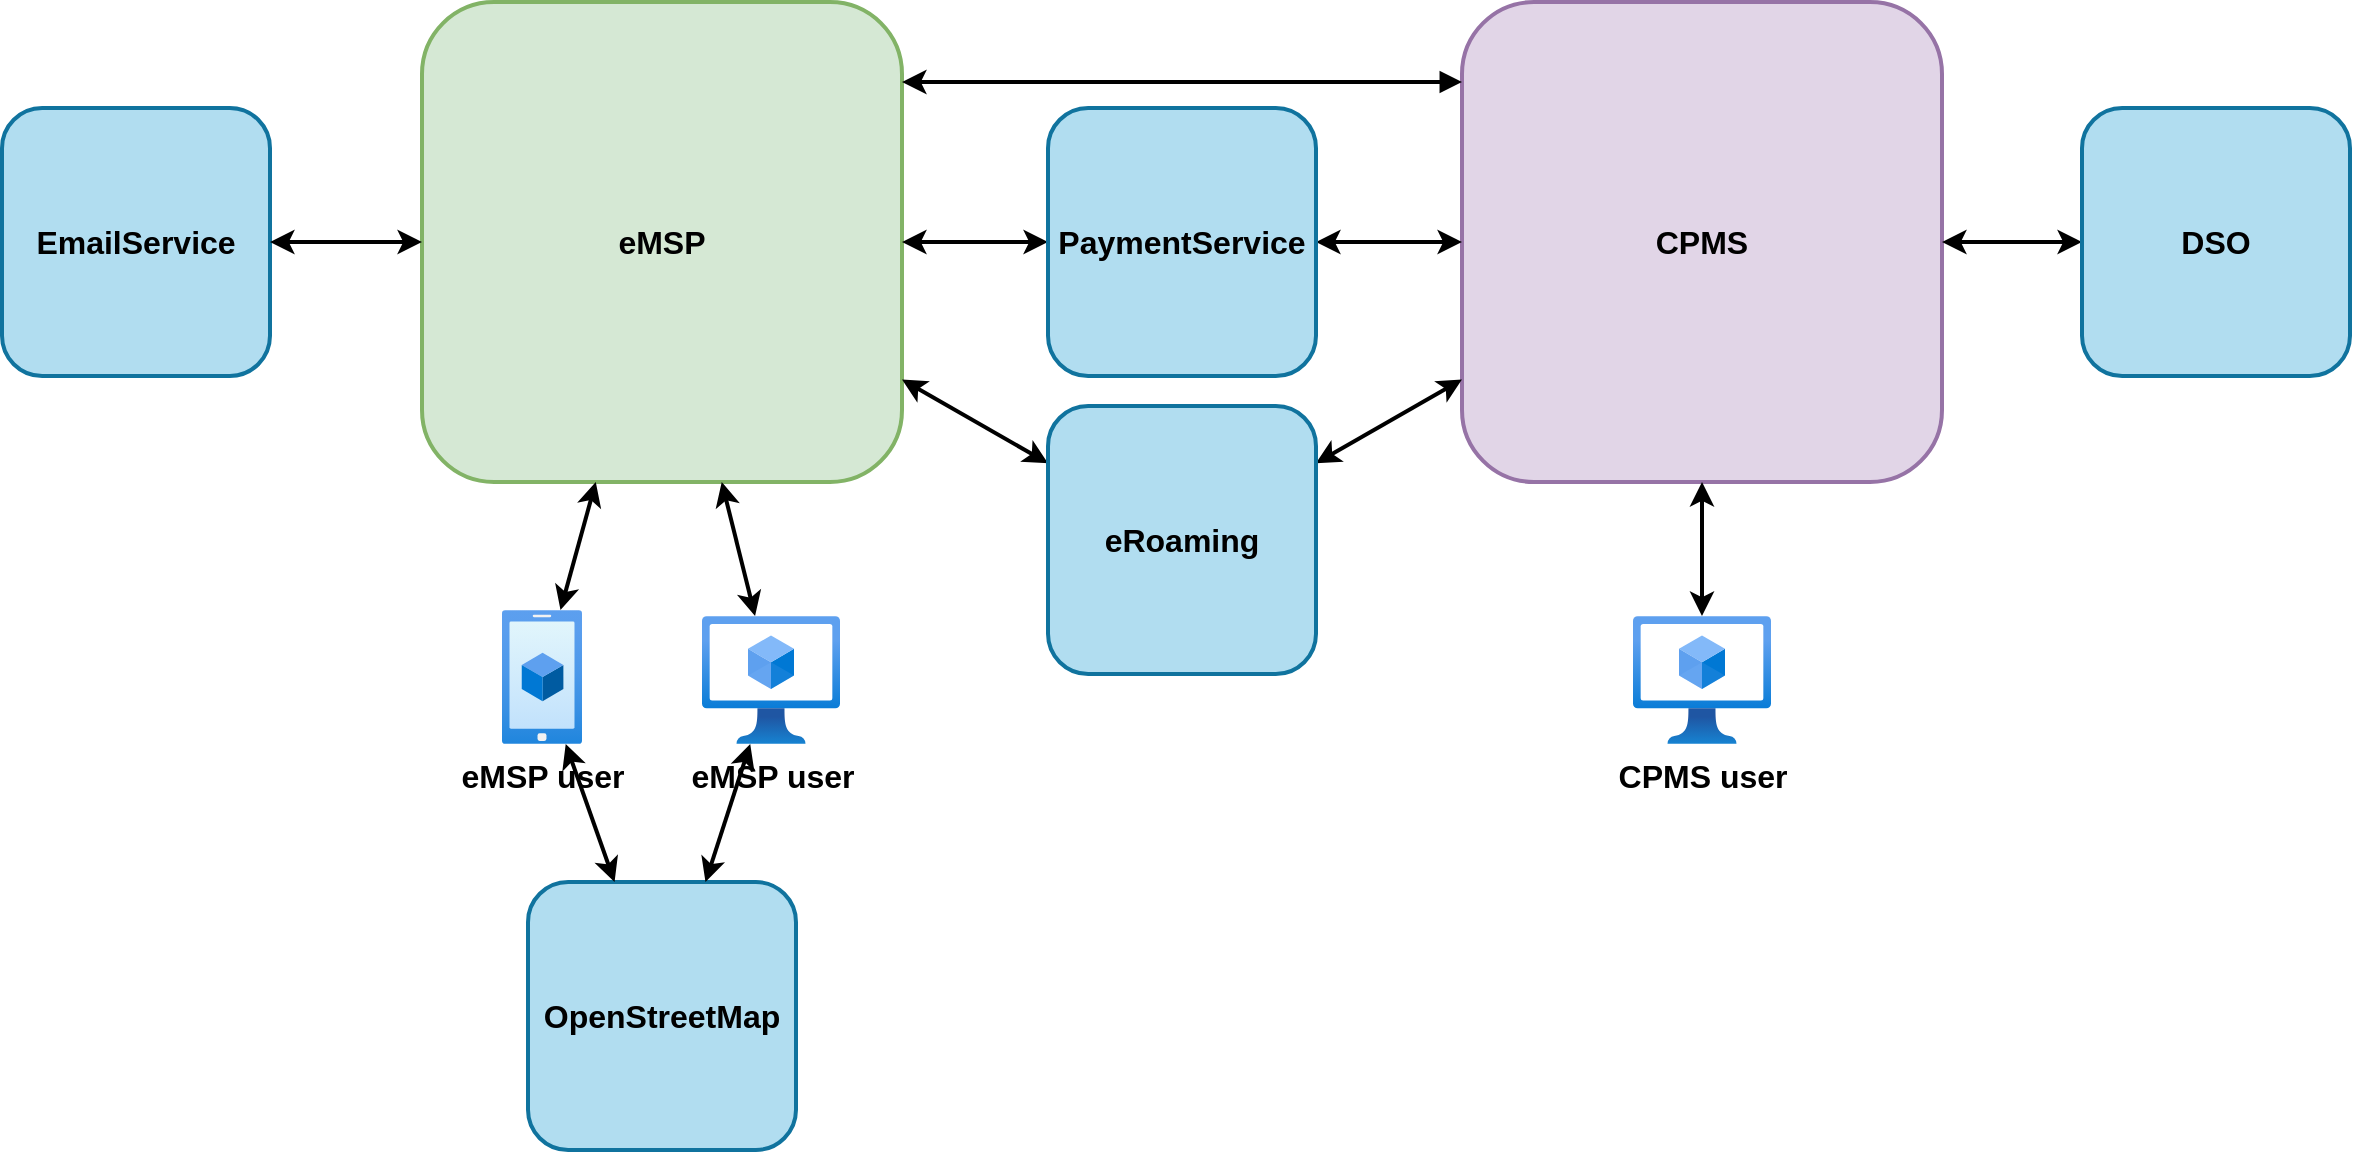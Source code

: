 <mxfile>
    <diagram id="oFjYvXskXgDxJqcBv6sa" name="General">
        <mxGraphModel dx="319" dy="767" grid="1" gridSize="10" guides="1" tooltips="1" connect="1" arrows="1" fold="1" page="1" pageScale="1" pageWidth="1169" pageHeight="827" math="0" shadow="0">
            <root>
                <mxCell id="0"/>
                <mxCell id="1" parent="0"/>
                <mxCell id="2" value="eMSP" style="whiteSpace=wrap;html=1;aspect=fixed;strokeColor=#82b366;fillColor=#d5e8d4;strokeWidth=2;rounded=1;fontSize=16;fontStyle=1" parent="1" vertex="1">
                    <mxGeometry x="240" y="40" width="240" height="240" as="geometry"/>
                </mxCell>
                <mxCell id="3" value="CPMS" style="whiteSpace=wrap;html=1;aspect=fixed;strokeColor=#9673a6;fillColor=#e1d5e7;strokeWidth=2;rounded=1;fontSize=16;fontStyle=1;" parent="1" vertex="1">
                    <mxGeometry x="760" y="40" width="240" height="240" as="geometry"/>
                </mxCell>
                <mxCell id="9" style="edgeStyle=none;html=1;startArrow=classic;startFill=1;strokeWidth=2;" parent="1" source="4" target="2" edge="1">
                    <mxGeometry relative="1" as="geometry"/>
                </mxCell>
                <mxCell id="10" style="edgeStyle=none;html=1;startArrow=classic;startFill=1;strokeWidth=2;" parent="1" source="4" target="3" edge="1">
                    <mxGeometry relative="1" as="geometry"/>
                </mxCell>
                <mxCell id="4" value="PaymentService" style="whiteSpace=wrap;html=1;aspect=fixed;rounded=1;fontSize=16;fontStyle=1;fillColor=#b1ddf0;strokeColor=#10739e;strokeWidth=2;" parent="1" vertex="1">
                    <mxGeometry x="553" y="93" width="134" height="134" as="geometry"/>
                </mxCell>
                <mxCell id="11" style="edgeStyle=none;html=1;startArrow=classic;startFill=1;strokeWidth=2;" parent="1" source="30" target="2" edge="1">
                    <mxGeometry relative="1" as="geometry">
                        <mxPoint x="570" y="279.143" as="sourcePoint"/>
                    </mxGeometry>
                </mxCell>
                <mxCell id="13" style="edgeStyle=none;html=1;startArrow=classic;startFill=1;strokeWidth=2;" parent="1" source="30" target="3" edge="1">
                    <mxGeometry relative="1" as="geometry">
                        <mxPoint x="670" y="279.143" as="sourcePoint"/>
                    </mxGeometry>
                </mxCell>
                <mxCell id="6" value="" style="edgeStyle=elbowEdgeStyle;html=1;endArrow=block;dashed=0;elbow=vertical;endFill=1;startArrow=classic;startFill=1;strokeWidth=2;" parent="1" source="2" target="3" edge="1">
                    <mxGeometry width="160" relative="1" as="geometry">
                        <mxPoint x="540" y="100" as="sourcePoint"/>
                        <mxPoint x="700" y="100" as="targetPoint"/>
                        <Array as="points">
                            <mxPoint x="620" y="80"/>
                        </Array>
                    </mxGeometry>
                </mxCell>
                <mxCell id="18" style="edgeStyle=none;html=1;fontSize=16;startArrow=classic;startFill=1;strokeWidth=2;" parent="1" source="OwTI__vEx2ZTffV0EXls-32" target="3" edge="1">
                    <mxGeometry relative="1" as="geometry">
                        <mxPoint x="880" y="343.5" as="sourcePoint"/>
                    </mxGeometry>
                </mxCell>
                <mxCell id="20" style="edgeStyle=none;html=1;fontSize=16;startArrow=classic;startFill=1;strokeWidth=2;" parent="1" source="OwTI__vEx2ZTffV0EXls-31" target="2" edge="1">
                    <mxGeometry relative="1" as="geometry">
                        <mxPoint x="411.605" y="344" as="sourcePoint"/>
                    </mxGeometry>
                </mxCell>
                <mxCell id="26" style="edgeStyle=none;html=1;fontSize=16;startArrow=classic;startFill=1;strokeWidth=2;" parent="1" source="OwTI__vEx2ZTffV0EXls-30" target="2" edge="1">
                    <mxGeometry relative="1" as="geometry">
                        <mxPoint x="304.436" y="344" as="sourcePoint"/>
                        <mxPoint x="409.263" y="290" as="targetPoint"/>
                    </mxGeometry>
                </mxCell>
                <mxCell id="29" style="edgeStyle=none;html=1;fontSize=16;startArrow=classic;startFill=1;strokeWidth=2;" parent="1" source="27" target="3" edge="1">
                    <mxGeometry relative="1" as="geometry"/>
                </mxCell>
                <mxCell id="27" value="DSO" style="whiteSpace=wrap;html=1;aspect=fixed;rounded=1;fontSize=16;fontStyle=1;fillColor=#b1ddf0;strokeColor=#10739e;strokeWidth=2;" parent="1" vertex="1">
                    <mxGeometry x="1070" y="93" width="134" height="134" as="geometry"/>
                </mxCell>
                <mxCell id="30" value="eRoaming" style="whiteSpace=wrap;html=1;aspect=fixed;rounded=1;fontSize=16;fontStyle=1;fillColor=#b1ddf0;strokeColor=#10739e;strokeWidth=2;" parent="1" vertex="1">
                    <mxGeometry x="553" y="242" width="134" height="134" as="geometry"/>
                </mxCell>
                <mxCell id="OwTI__vEx2ZTffV0EXls-30" value="eMSP user" style="aspect=fixed;html=1;points=[];align=center;image;fontSize=16;image=img/lib/azure2/general/Mobile.svg;strokeWidth=1;fontStyle=1;labelBackgroundColor=none;" parent="1" vertex="1">
                    <mxGeometry x="280" y="344" width="40" height="67" as="geometry"/>
                </mxCell>
                <mxCell id="OwTI__vEx2ZTffV0EXls-31" value="eMSP user" style="aspect=fixed;html=1;points=[];align=center;image;fontSize=16;image=img/lib/azure2/compute/Virtual_Machines_Classic.svg;strokeWidth=1;fontStyle=1;labelBackgroundColor=none;" parent="1" vertex="1">
                    <mxGeometry x="380" y="347" width="69" height="64" as="geometry"/>
                </mxCell>
                <mxCell id="OwTI__vEx2ZTffV0EXls-32" value="CPMS user" style="aspect=fixed;html=1;points=[];align=center;image;fontSize=16;image=img/lib/azure2/compute/Virtual_Machines_Classic.svg;strokeWidth=1;fontStyle=1;imageBackground=none;labelBackgroundColor=none;" parent="1" vertex="1">
                    <mxGeometry x="845.5" y="347" width="69" height="64" as="geometry"/>
                </mxCell>
                <mxCell id="xmXqshXllbFFvXUI9tvQ-30" value="OpenStreetMap" style="whiteSpace=wrap;html=1;aspect=fixed;rounded=1;fontSize=16;fontStyle=1;fillColor=#b1ddf0;strokeColor=#10739e;strokeWidth=2;" parent="1" vertex="1">
                    <mxGeometry x="293" y="480" width="134" height="134" as="geometry"/>
                </mxCell>
                <mxCell id="xmXqshXllbFFvXUI9tvQ-31" value="EmailService" style="whiteSpace=wrap;html=1;aspect=fixed;rounded=1;fontSize=16;fontStyle=1;fillColor=#b1ddf0;strokeColor=#10739e;strokeWidth=2;" parent="1" vertex="1">
                    <mxGeometry x="30" y="93" width="134" height="134" as="geometry"/>
                </mxCell>
                <mxCell id="xmXqshXllbFFvXUI9tvQ-32" style="edgeStyle=none;html=1;fontSize=16;startArrow=classic;startFill=1;strokeWidth=2;" parent="1" source="xmXqshXllbFFvXUI9tvQ-31" target="2" edge="1">
                    <mxGeometry relative="1" as="geometry">
                        <mxPoint x="319.241" y="354" as="sourcePoint"/>
                        <mxPoint x="336.897" y="290" as="targetPoint"/>
                    </mxGeometry>
                </mxCell>
                <mxCell id="xmXqshXllbFFvXUI9tvQ-33" style="edgeStyle=none;html=1;fontSize=16;startArrow=classic;startFill=1;strokeWidth=2;" parent="1" source="xmXqshXllbFFvXUI9tvQ-30" target="OwTI__vEx2ZTffV0EXls-30" edge="1">
                    <mxGeometry relative="1" as="geometry">
                        <mxPoint x="329.241" y="364" as="sourcePoint"/>
                        <mxPoint x="346.897" y="300" as="targetPoint"/>
                    </mxGeometry>
                </mxCell>
                <mxCell id="xmXqshXllbFFvXUI9tvQ-34" style="edgeStyle=none;html=1;fontSize=16;startArrow=classic;startFill=1;strokeWidth=2;" parent="1" source="xmXqshXllbFFvXUI9tvQ-30" target="OwTI__vEx2ZTffV0EXls-31" edge="1">
                    <mxGeometry relative="1" as="geometry">
                        <mxPoint x="339.241" y="374" as="sourcePoint"/>
                        <mxPoint x="356.897" y="310" as="targetPoint"/>
                    </mxGeometry>
                </mxCell>
            </root>
        </mxGraphModel>
    </diagram>
    <diagram id="6f85p2oYbu1Kfixb4QFR" name="eMSP tiers">
        <mxGraphModel dx="319" dy="767" grid="1" gridSize="10" guides="1" tooltips="1" connect="1" arrows="1" fold="1" page="1" pageScale="1" pageWidth="827" pageHeight="1169" math="0" shadow="0">
            <root>
                <mxCell id="xRVPLyCkrFn35hIxTfDb-0"/>
                <mxCell id="xRVPLyCkrFn35hIxTfDb-1" parent="xRVPLyCkrFn35hIxTfDb-0"/>
                <mxCell id="I9aDx9lFoh_zj1tt6h4z-0" value="eMSP user" style="aspect=fixed;html=1;points=[];align=center;image;fontSize=16;image=img/lib/azure2/identity/Users.svg;strokeWidth=1;fontStyle=1;labelBackgroundColor=none;" parent="xRVPLyCkrFn35hIxTfDb-1" vertex="1">
                    <mxGeometry x="160" y="840" width="64" height="70" as="geometry"/>
                </mxCell>
                <mxCell id="Sr3o906RWHsbKLOG4w7Y-5" value="" style="endArrow=classic;startArrow=classic;html=1;fontSize=12;edgeStyle=orthogonalEdgeStyle;" parent="xRVPLyCkrFn35hIxTfDb-1" source="I9aDx9lFoh_zj1tt6h4z-0" target="Sr3o906RWHsbKLOG4w7Y-0" edge="1">
                    <mxGeometry width="50" height="50" relative="1" as="geometry">
                        <mxPoint x="161.912" y="700" as="sourcePoint"/>
                        <mxPoint x="194.485" y="600" as="targetPoint"/>
                        <Array as="points">
                            <mxPoint x="180" y="810"/>
                            <mxPoint x="151" y="810"/>
                        </Array>
                    </mxGeometry>
                </mxCell>
                <mxCell id="Sr3o906RWHsbKLOG4w7Y-6" value="" style="endArrow=classic;startArrow=classic;html=1;fontSize=12;edgeStyle=orthogonalEdgeStyle;" parent="xRVPLyCkrFn35hIxTfDb-1" source="I9aDx9lFoh_zj1tt6h4z-0" target="Sr3o906RWHsbKLOG4w7Y-1" edge="1">
                    <mxGeometry width="50" height="50" relative="1" as="geometry">
                        <mxPoint x="173.759" y="790" as="sourcePoint"/>
                        <mxPoint x="157.502" y="757" as="targetPoint"/>
                        <Array as="points">
                            <mxPoint x="200" y="810"/>
                            <mxPoint x="209" y="810"/>
                        </Array>
                    </mxGeometry>
                </mxCell>
                <mxCell id="H65SXbEifmDRGbP0uRAF-1" value="eMSP" style="rounded=1;whiteSpace=wrap;html=1;fillColor=#d5e8d4;strokeColor=#82b366;fontSize=16;fontStyle=1;labelPosition=center;verticalLabelPosition=middle;align=center;verticalAlign=top;strokeWidth=2;" parent="xRVPLyCkrFn35hIxTfDb-1" vertex="1">
                    <mxGeometry x="40" y="40" width="840" height="600" as="geometry"/>
                </mxCell>
                <mxCell id="IMjHCosvXGfkuY8vLOJG-4" value="" style="aspect=fixed;html=1;points=[];align=center;image;fontSize=12;image=img/lib/azure2/databases/SQL_Database.svg;dashed=1;strokeWidth=2;" parent="xRVPLyCkrFn35hIxTfDb-1" vertex="1">
                    <mxGeometry x="716" y="456" width="48" height="64" as="geometry"/>
                </mxCell>
                <mxCell id="MhvxSlnvwRfv2n9U_6Db-1" value="&lt;font style=&quot;font-size: 14px&quot;&gt;Business tier&lt;/font&gt;" style="rounded=1;whiteSpace=wrap;html=1;fontSize=14;fillColor=#fff2cc;strokeColor=#d6b656;strokeWidth=2;dashed=1;verticalAlign=top;fontStyle=1" parent="xRVPLyCkrFn35hIxTfDb-1" vertex="1">
                    <mxGeometry x="360" y="80" width="200" height="520" as="geometry"/>
                </mxCell>
                <mxCell id="Sr3o906RWHsbKLOG4w7Y-11" value="BookingHandler" style="rounded=1;whiteSpace=wrap;html=1;fontSize=12;strokeWidth=1;strokeColor=none;arcSize=50;" parent="xRVPLyCkrFn35hIxTfDb-1" vertex="1">
                    <mxGeometry x="400" y="200" width="120" height="40" as="geometry"/>
                </mxCell>
                <mxCell id="Sr3o906RWHsbKLOG4w7Y-13" value="CPMShandler" style="rounded=1;whiteSpace=wrap;html=1;fontSize=12;strokeWidth=1;strokeColor=none;arcSize=50;" parent="xRVPLyCkrFn35hIxTfDb-1" vertex="1">
                    <mxGeometry x="400" y="360" width="120" height="40" as="geometry"/>
                </mxCell>
                <mxCell id="Sr3o906RWHsbKLOG4w7Y-14" value="eRoamingHandler" style="rounded=1;whiteSpace=wrap;html=1;fontSize=12;strokeWidth=1;strokeColor=none;arcSize=50;" parent="xRVPLyCkrFn35hIxTfDb-1" vertex="1">
                    <mxGeometry x="400" y="440" width="120" height="40" as="geometry"/>
                </mxCell>
                <mxCell id="Sr3o906RWHsbKLOG4w7Y-15" value="&lt;span&gt;PaymentHandler&lt;/span&gt;" style="rounded=1;whiteSpace=wrap;html=1;fontSize=12;strokeWidth=1;strokeColor=none;arcSize=50;" parent="xRVPLyCkrFn35hIxTfDb-1" vertex="1">
                    <mxGeometry x="400" y="520" width="120" height="40" as="geometry"/>
                </mxCell>
                <mxCell id="MhvxSlnvwRfv2n9U_6Db-0" value="&lt;font style=&quot;font-size: 14px&quot;&gt;Presentation tier&lt;/font&gt;" style="rounded=1;whiteSpace=wrap;html=1;fontSize=14;fillColor=#dae8fc;strokeColor=#6c8ebf;verticalAlign=top;strokeWidth=2;dashed=1;fontStyle=1" parent="xRVPLyCkrFn35hIxTfDb-1" vertex="1">
                    <mxGeometry x="80" y="80" width="200" height="440" as="geometry"/>
                </mxCell>
                <mxCell id="3ZLnBrGLAP2iPVcrIjsA-11" value="Web server" style="rounded=1;whiteSpace=wrap;html=1;fontSize=12;strokeWidth=1;strokeColor=none;arcSize=50;" parent="xRVPLyCkrFn35hIxTfDb-1" vertex="1">
                    <mxGeometry x="120" y="440" width="120" height="40" as="geometry"/>
                </mxCell>
                <mxCell id="Sr3o906RWHsbKLOG4w7Y-8" value="Payment" style="rounded=1;whiteSpace=wrap;html=1;fontSize=12;strokeWidth=1;strokeColor=none;arcSize=50;" parent="xRVPLyCkrFn35hIxTfDb-1" vertex="1">
                    <mxGeometry x="120" y="200" width="120" height="40" as="geometry"/>
                </mxCell>
                <mxCell id="Sr3o906RWHsbKLOG4w7Y-9" value="Booking" style="rounded=1;whiteSpace=wrap;html=1;fontSize=12;strokeWidth=1;strokeColor=none;arcSize=50;" parent="xRVPLyCkrFn35hIxTfDb-1" vertex="1">
                    <mxGeometry x="120" y="280" width="120" height="40" as="geometry"/>
                </mxCell>
                <mxCell id="Sr3o906RWHsbKLOG4w7Y-10" value="Map&amp;amp;Search" style="rounded=1;whiteSpace=wrap;html=1;fontSize=12;strokeWidth=1;strokeColor=none;arcSize=50;" parent="xRVPLyCkrFn35hIxTfDb-1" vertex="1">
                    <mxGeometry x="120" y="360" width="120" height="40" as="geometry"/>
                </mxCell>
                <mxCell id="MhvxSlnvwRfv2n9U_6Db-2" value="&lt;font style=&quot;font-size: 14px&quot;&gt;Data tier&lt;/font&gt;" style="rounded=1;whiteSpace=wrap;html=1;fontSize=14;fontStyle=1;fillColor=#f8cecc;strokeColor=#b85450;strokeWidth=2;dashed=1;verticalAlign=top;" parent="xRVPLyCkrFn35hIxTfDb-1" vertex="1">
                    <mxGeometry x="640" y="80" width="200" height="360" as="geometry"/>
                </mxCell>
                <mxCell id="IMjHCosvXGfkuY8vLOJG-5" value="VehicleData" style="rounded=1;whiteSpace=wrap;html=1;fontSize=12;strokeWidth=1;strokeColor=none;arcSize=50;" parent="xRVPLyCkrFn35hIxTfDb-1" vertex="1">
                    <mxGeometry x="680" y="200" width="120" height="40" as="geometry"/>
                </mxCell>
                <mxCell id="IMjHCosvXGfkuY8vLOJG-6" value="UserData" style="rounded=1;whiteSpace=wrap;html=1;fontSize=12;strokeWidth=1;strokeColor=none;arcSize=50;" parent="xRVPLyCkrFn35hIxTfDb-1" vertex="1">
                    <mxGeometry x="680" y="280" width="120" height="40" as="geometry"/>
                </mxCell>
                <mxCell id="IMjHCosvXGfkuY8vLOJG-7" value="DBMS" style="rounded=1;whiteSpace=wrap;html=1;fontSize=12;strokeWidth=1;strokeColor=none;arcSize=50;" parent="xRVPLyCkrFn35hIxTfDb-1" vertex="1">
                    <mxGeometry x="680" y="360" width="120" height="40" as="geometry"/>
                </mxCell>
                <mxCell id="3ZLnBrGLAP2iPVcrIjsA-13" value="" style="endArrow=classic;startArrow=classic;html=1;fontSize=12;edgeStyle=orthogonalEdgeStyle;" parent="xRVPLyCkrFn35hIxTfDb-1" source="Sr3o906RWHsbKLOG4w7Y-0" target="3ZLnBrGLAP2iPVcrIjsA-11" edge="1">
                    <mxGeometry width="50" height="50" relative="1" as="geometry">
                        <mxPoint x="180" y="700" as="sourcePoint"/>
                        <mxPoint x="180" y="624" as="targetPoint"/>
                        <Array as="points">
                            <mxPoint x="151" y="620"/>
                            <mxPoint x="151" y="620"/>
                        </Array>
                    </mxGeometry>
                </mxCell>
                <mxCell id="Sr3o906RWHsbKLOG4w7Y-4" value="" style="endArrow=classic;startArrow=classic;html=1;fontSize=12;edgeStyle=orthogonalEdgeStyle;" parent="xRVPLyCkrFn35hIxTfDb-1" source="Sr3o906RWHsbKLOG4w7Y-1" target="3ZLnBrGLAP2iPVcrIjsA-11" edge="1">
                    <mxGeometry width="50" height="50" relative="1" as="geometry">
                        <mxPoint x="150.912" y="710" as="sourcePoint"/>
                        <mxPoint x="183.485" y="610" as="targetPoint"/>
                        <Array as="points">
                            <mxPoint x="210" y="620"/>
                            <mxPoint x="210" y="620"/>
                        </Array>
                    </mxGeometry>
                </mxCell>
                <mxCell id="xfjQgfV1EOW_rWeWxtsD-0" value="DeviceData" style="rounded=1;whiteSpace=wrap;html=1;fontSize=12;strokeWidth=1;strokeColor=none;arcSize=50;" parent="xRVPLyCkrFn35hIxTfDb-1" vertex="1">
                    <mxGeometry x="680" y="120" width="120" height="40" as="geometry"/>
                </mxCell>
                <mxCell id="IMjHCosvXGfkuY8vLOJG-9" value="" style="endArrow=classic;startArrow=classic;html=1;fontSize=12;" parent="xRVPLyCkrFn35hIxTfDb-1" source="IMjHCosvXGfkuY8vLOJG-4" target="IMjHCosvXGfkuY8vLOJG-7" edge="1">
                    <mxGeometry width="50" height="50" relative="1" as="geometry">
                        <mxPoint x="520" y="430" as="sourcePoint"/>
                        <mxPoint x="570" y="380" as="targetPoint"/>
                    </mxGeometry>
                </mxCell>
                <mxCell id="xfjQgfV1EOW_rWeWxtsD-1" value="UserHandler" style="rounded=1;whiteSpace=wrap;html=1;fontSize=12;strokeWidth=1;strokeColor=none;arcSize=50;" parent="xRVPLyCkrFn35hIxTfDb-1" vertex="1">
                    <mxGeometry x="400" y="120" width="120" height="40" as="geometry"/>
                </mxCell>
                <mxCell id="v4hYtUnBWMxrg4zUbP7x-0" value="" style="shape=flexArrow;endArrow=classic;startArrow=classic;html=1;fontSize=12;strokeWidth=2;strokeColor=#82B366;edgeStyle=orthogonalEdgeStyle;" parent="xRVPLyCkrFn35hIxTfDb-1" source="MhvxSlnvwRfv2n9U_6Db-1" target="MhvxSlnvwRfv2n9U_6Db-2" edge="1">
                    <mxGeometry width="100" height="100" relative="1" as="geometry">
                        <mxPoint x="590" y="370" as="sourcePoint"/>
                        <mxPoint x="710" y="370" as="targetPoint"/>
                        <Array as="points">
                            <mxPoint x="620" y="300"/>
                            <mxPoint x="620" y="300"/>
                        </Array>
                    </mxGeometry>
                </mxCell>
                <mxCell id="v4hYtUnBWMxrg4zUbP7x-1" value="" style="shape=flexArrow;endArrow=classic;startArrow=classic;html=1;fontSize=12;strokeWidth=2;strokeColor=#82B366;edgeStyle=orthogonalEdgeStyle;" parent="xRVPLyCkrFn35hIxTfDb-1" source="MhvxSlnvwRfv2n9U_6Db-0" target="MhvxSlnvwRfv2n9U_6Db-1" edge="1">
                    <mxGeometry width="100" height="100" relative="1" as="geometry">
                        <mxPoint x="280" y="371.424" as="sourcePoint"/>
                        <mxPoint x="360" y="359.996" as="targetPoint"/>
                        <Array as="points">
                            <mxPoint x="340" y="300"/>
                            <mxPoint x="340" y="300"/>
                        </Array>
                    </mxGeometry>
                </mxCell>
                <mxCell id="v4hYtUnBWMxrg4zUbP7x-2" value="" style="endArrow=classic;startArrow=classic;html=1;fontSize=12;strokeWidth=1;strokeColor=#000000;edgeStyle=orthogonalEdgeStyle;" parent="xRVPLyCkrFn35hIxTfDb-1" source="IMjHCosvXGfkuY8vLOJG-2" target="Sr3o906RWHsbKLOG4w7Y-14" edge="1">
                    <mxGeometry width="100" height="100" relative="1" as="geometry">
                        <mxPoint x="290" y="390" as="sourcePoint"/>
                        <mxPoint x="370" y="390" as="targetPoint"/>
                        <Array as="points">
                            <mxPoint x="320" y="460"/>
                        </Array>
                    </mxGeometry>
                </mxCell>
                <mxCell id="gJlANlrr5YlLljGdhgrS-0" value="" style="endArrow=classic;startArrow=classic;html=1;fontSize=12;strokeWidth=1;strokeColor=#000000;edgeStyle=orthogonalEdgeStyle;" parent="xRVPLyCkrFn35hIxTfDb-1" source="IMjHCosvXGfkuY8vLOJG-0" target="Sr3o906RWHsbKLOG4w7Y-15" edge="1">
                    <mxGeometry width="100" height="100" relative="1" as="geometry">
                        <mxPoint x="411.523" y="730" as="sourcePoint"/>
                        <mxPoint x="432.162" y="610" as="targetPoint"/>
                        <Array as="points">
                            <mxPoint x="460" y="640"/>
                            <mxPoint x="460" y="640"/>
                        </Array>
                    </mxGeometry>
                </mxCell>
                <mxCell id="gJlANlrr5YlLljGdhgrS-1" value="" style="endArrow=classic;startArrow=classic;html=1;fontSize=12;strokeWidth=1;strokeColor=#000000;edgeStyle=orthogonalEdgeStyle;" parent="xRVPLyCkrFn35hIxTfDb-1" source="IMjHCosvXGfkuY8vLOJG-10" target="Sr3o906RWHsbKLOG4w7Y-13" edge="1">
                    <mxGeometry width="100" height="100" relative="1" as="geometry">
                        <mxPoint x="528.477" y="730" as="sourcePoint"/>
                        <mxPoint x="507.838" y="610" as="targetPoint"/>
                        <Array as="points">
                            <mxPoint x="600" y="380"/>
                        </Array>
                    </mxGeometry>
                </mxCell>
                <mxCell id="Sr3o906RWHsbKLOG4w7Y-0" value="" style="aspect=fixed;html=1;points=[];align=center;image;fontSize=12;image=img/lib/azure2/general/Mobile.svg;strokeWidth=1;fontStyle=0;container=0;" parent="xRVPLyCkrFn35hIxTfDb-1" vertex="1">
                    <mxGeometry x="131" y="713.5" width="40" height="67" as="geometry"/>
                </mxCell>
                <mxCell id="Sr3o906RWHsbKLOG4w7Y-1" value="" style="aspect=fixed;html=1;points=[];align=center;image;fontSize=12;image=img/lib/azure2/compute/Virtual_Machines_Classic.svg;strokeWidth=1;fontStyle=0;container=0;" parent="xRVPLyCkrFn35hIxTfDb-1" vertex="1">
                    <mxGeometry x="175" y="715" width="69" height="64" as="geometry"/>
                </mxCell>
                <mxCell id="IMjHCosvXGfkuY8vLOJG-0" value="PaymentService" style="whiteSpace=wrap;html=1;aspect=fixed;rounded=1;fontSize=16;fontStyle=1;fillColor=#b1ddf0;strokeColor=#10739e;strokeWidth=2;" parent="xRVPLyCkrFn35hIxTfDb-1" vertex="1">
                    <mxGeometry x="393" y="680" width="134" height="134" as="geometry"/>
                </mxCell>
                <mxCell id="IMjHCosvXGfkuY8vLOJG-2" value="eRoaming" style="whiteSpace=wrap;html=1;aspect=fixed;rounded=1;fontSize=16;fontStyle=1;fillColor=#b1ddf0;strokeColor=#10739e;strokeWidth=2;" parent="xRVPLyCkrFn35hIxTfDb-1" vertex="1">
                    <mxGeometry x="253" y="680" width="134" height="134" as="geometry"/>
                </mxCell>
                <mxCell id="IMjHCosvXGfkuY8vLOJG-10" value="CPMS" style="whiteSpace=wrap;html=1;aspect=fixed;rounded=1;fontSize=16;fontStyle=1;fillColor=#e1d5e7;strokeColor=#9673a6;strokeWidth=2;" parent="xRVPLyCkrFn35hIxTfDb-1" vertex="1">
                    <mxGeometry x="533" y="680" width="134" height="134" as="geometry"/>
                </mxCell>
                <mxCell id="gJlANlrr5YlLljGdhgrS-5" value="OpenStreetMap" style="whiteSpace=wrap;html=1;aspect=fixed;rounded=1;fontSize=16;fontStyle=1;fillColor=#b1ddf0;strokeColor=#10739e;strokeWidth=2;" parent="xRVPLyCkrFn35hIxTfDb-1" vertex="1">
                    <mxGeometry x="253" y="830" width="134" height="134" as="geometry"/>
                </mxCell>
                <mxCell id="CpLwlxAdw7lb-UGE3f2R-0" value="" style="endArrow=classic;startArrow=classic;html=1;fontSize=12;strokeColor=#000000;strokeWidth=1;edgeStyle=orthogonalEdgeStyle;" parent="xRVPLyCkrFn35hIxTfDb-1" source="Sr3o906RWHsbKLOG4w7Y-1" target="gJlANlrr5YlLljGdhgrS-5" edge="1">
                    <mxGeometry width="50" height="50" relative="1" as="geometry">
                        <mxPoint x="220.043" y="777.0" as="sourcePoint"/>
                        <mxPoint x="253" y="848" as="targetPoint"/>
                        <Array as="points">
                            <mxPoint x="220" y="848"/>
                        </Array>
                    </mxGeometry>
                </mxCell>
                <mxCell id="CpLwlxAdw7lb-UGE3f2R-1" value="" style="endArrow=classic;startArrow=classic;html=1;fontSize=12;strokeColor=#000000;strokeWidth=1;edgeStyle=orthogonalEdgeStyle;" parent="xRVPLyCkrFn35hIxTfDb-1" source="gJlANlrr5YlLljGdhgrS-5" target="Sr3o906RWHsbKLOG4w7Y-0" edge="1">
                    <mxGeometry width="50" height="50" relative="1" as="geometry">
                        <mxPoint x="253" y="946.0" as="sourcePoint"/>
                        <mxPoint x="140.043" y="776.5" as="targetPoint"/>
                        <Array as="points">
                            <mxPoint x="140" y="946"/>
                        </Array>
                    </mxGeometry>
                </mxCell>
                <mxCell id="5uahdAaqr_ZAKlrH9MTP-0" value="UserProfile" style="rounded=1;whiteSpace=wrap;html=1;fontSize=12;strokeWidth=1;strokeColor=none;arcSize=50;" parent="xRVPLyCkrFn35hIxTfDb-1" vertex="1">
                    <mxGeometry x="120" y="120" width="120" height="40" as="geometry"/>
                </mxCell>
                <mxCell id="_z6NkSuyimY7bkKgvmGY-0" value="EmailService" style="whiteSpace=wrap;html=1;aspect=fixed;rounded=1;fontSize=16;fontStyle=1;fillColor=#b1ddf0;strokeColor=#10739e;strokeWidth=2;" parent="xRVPLyCkrFn35hIxTfDb-1" vertex="1">
                    <mxGeometry x="533" y="830" width="134" height="134" as="geometry"/>
                </mxCell>
                <mxCell id="_z6NkSuyimY7bkKgvmGY-1" value="EmailHandler" style="rounded=1;whiteSpace=wrap;html=1;fontSize=12;strokeWidth=1;strokeColor=none;arcSize=50;" parent="xRVPLyCkrFn35hIxTfDb-1" vertex="1">
                    <mxGeometry x="400" y="280" width="120" height="40" as="geometry"/>
                </mxCell>
                <mxCell id="_z6NkSuyimY7bkKgvmGY-2" value="" style="endArrow=classic;startArrow=classic;html=1;edgeStyle=orthogonalEdgeStyle;" parent="xRVPLyCkrFn35hIxTfDb-1" source="_z6NkSuyimY7bkKgvmGY-1" target="_z6NkSuyimY7bkKgvmGY-0" edge="1">
                    <mxGeometry width="50" height="50" relative="1" as="geometry">
                        <mxPoint x="560" y="490" as="sourcePoint"/>
                        <mxPoint x="610" y="440" as="targetPoint"/>
                        <Array as="points">
                            <mxPoint x="620" y="300"/>
                            <mxPoint x="620" y="660"/>
                            <mxPoint x="690" y="660"/>
                            <mxPoint x="690" y="897"/>
                        </Array>
                    </mxGeometry>
                </mxCell>
            </root>
        </mxGraphModel>
    </diagram>
    <diagram id="LS9oQG6mtzO2PTkS9eCk" name="CPMS tiers">
        <mxGraphModel dx="319" dy="767" grid="1" gridSize="10" guides="1" tooltips="1" connect="1" arrows="1" fold="1" page="1" pageScale="1" pageWidth="827" pageHeight="1169" math="0" shadow="0">
            <root>
                <mxCell id="xtI_sfPu-gqtyys3s-LE-0"/>
                <mxCell id="xtI_sfPu-gqtyys3s-LE-1" parent="xtI_sfPu-gqtyys3s-LE-0"/>
                <mxCell id="JZaLlkG3DK4Wfzgh0GzV-2" value="&lt;font style=&quot;font-size: 15px&quot;&gt;Station's sensors&lt;/font&gt;" style="aspect=fixed;html=1;points=[];align=center;image;fontSize=12;image=img/lib/azure2/networking/Private_Endpoint.svg;rounded=1;strokeWidth=2;labelBackgroundColor=none;" parent="xtI_sfPu-gqtyys3s-LE-1" vertex="1">
                    <mxGeometry x="703.25" y="760" width="72" height="66" as="geometry"/>
                </mxCell>
                <mxCell id="bUPzJpt4CaLhSoJhu5qk-3" style="edgeStyle=none;html=1;fontSize=15;strokeColor=#000000;strokeWidth=1;startArrow=classic;startFill=1;" parent="xtI_sfPu-gqtyys3s-LE-1" source="gcfiz3Z1_GlIjrlm3vIG-0" target="gcfiz3Z1_GlIjrlm3vIG-30" edge="1">
                    <mxGeometry relative="1" as="geometry">
                        <mxPoint x="179.25" y="861" as="targetPoint"/>
                    </mxGeometry>
                </mxCell>
                <mxCell id="gcfiz3Z1_GlIjrlm3vIG-0" value="CPMS User" style="aspect=fixed;html=1;points=[];align=center;image;fontSize=16;image=img/lib/azure2/identity/Users.svg;strokeWidth=1;fontStyle=1;labelBackgroundColor=none;" parent="xtI_sfPu-gqtyys3s-LE-1" vertex="1">
                    <mxGeometry x="147.25" y="886" width="64" height="70" as="geometry"/>
                </mxCell>
                <mxCell id="gcfiz3Z1_GlIjrlm3vIG-3" value="CPMS" style="rounded=1;whiteSpace=wrap;html=1;fillColor=#e1d5e7;strokeColor=#9673a6;fontSize=16;fontStyle=1;labelPosition=center;verticalLabelPosition=middle;align=center;verticalAlign=top;strokeWidth=2;" parent="xtI_sfPu-gqtyys3s-LE-1" vertex="1">
                    <mxGeometry x="40" y="40" width="840" height="680" as="geometry"/>
                </mxCell>
                <mxCell id="gcfiz3Z1_GlIjrlm3vIG-4" value="" style="aspect=fixed;html=1;points=[];align=center;image;fontSize=12;image=img/lib/azure2/databases/SQL_Database.svg;dashed=1;strokeWidth=2;" parent="xtI_sfPu-gqtyys3s-LE-1" vertex="1">
                    <mxGeometry x="716" y="536" width="48" height="64" as="geometry"/>
                </mxCell>
                <mxCell id="gcfiz3Z1_GlIjrlm3vIG-5" value="&lt;font style=&quot;font-size: 14px&quot;&gt;Business tier&lt;/font&gt;" style="rounded=1;whiteSpace=wrap;html=1;fontSize=14;fillColor=#fff2cc;strokeColor=#d6b656;strokeWidth=2;dashed=1;verticalAlign=top;fontStyle=1" parent="xtI_sfPu-gqtyys3s-LE-1" vertex="1">
                    <mxGeometry x="360" y="80" width="200" height="600" as="geometry"/>
                </mxCell>
                <mxCell id="gcfiz3Z1_GlIjrlm3vIG-6" value="BookingHandler" style="rounded=1;whiteSpace=wrap;html=1;fontSize=12;strokeWidth=1;strokeColor=none;arcSize=50;" parent="xtI_sfPu-gqtyys3s-LE-1" vertex="1">
                    <mxGeometry x="400" y="200" width="120" height="40" as="geometry"/>
                </mxCell>
                <mxCell id="gcfiz3Z1_GlIjrlm3vIG-7" value="DSOhandler" style="rounded=1;whiteSpace=wrap;html=1;fontSize=12;strokeWidth=1;strokeColor=none;arcSize=50;" parent="xtI_sfPu-gqtyys3s-LE-1" vertex="1">
                    <mxGeometry x="400" y="360" width="120" height="40" as="geometry"/>
                </mxCell>
                <mxCell id="gcfiz3Z1_GlIjrlm3vIG-8" value="eMSPhandler" style="rounded=1;whiteSpace=wrap;html=1;fontSize=12;strokeWidth=1;strokeColor=none;arcSize=50;" parent="xtI_sfPu-gqtyys3s-LE-1" vertex="1">
                    <mxGeometry x="400" y="440" width="120" height="40" as="geometry"/>
                </mxCell>
                <mxCell id="gcfiz3Z1_GlIjrlm3vIG-9" value="eRoamingHandler" style="rounded=1;whiteSpace=wrap;html=1;fontSize=12;strokeWidth=1;strokeColor=none;arcSize=50;" parent="xtI_sfPu-gqtyys3s-LE-1" vertex="1">
                    <mxGeometry x="400" y="520" width="120" height="40" as="geometry"/>
                </mxCell>
                <mxCell id="gcfiz3Z1_GlIjrlm3vIG-10" value="&lt;font style=&quot;font-size: 14px&quot;&gt;Presentation tier&lt;/font&gt;" style="rounded=1;whiteSpace=wrap;html=1;fontSize=14;fillColor=#dae8fc;strokeColor=#6c8ebf;verticalAlign=top;strokeWidth=2;dashed=1;fontStyle=1" parent="xtI_sfPu-gqtyys3s-LE-1" vertex="1">
                    <mxGeometry x="80" y="80" width="200" height="520" as="geometry"/>
                </mxCell>
                <mxCell id="gcfiz3Z1_GlIjrlm3vIG-11" value="Web server" style="rounded=1;whiteSpace=wrap;html=1;fontSize=12;strokeWidth=1;strokeColor=none;arcSize=50;" parent="xtI_sfPu-gqtyys3s-LE-1" vertex="1">
                    <mxGeometry x="119.25" y="520" width="120" height="40" as="geometry"/>
                </mxCell>
                <mxCell id="gcfiz3Z1_GlIjrlm3vIG-15" value="&lt;font style=&quot;font-size: 14px&quot;&gt;Data tier&lt;/font&gt;" style="rounded=1;whiteSpace=wrap;html=1;fontSize=14;fontStyle=1;fillColor=#f8cecc;strokeColor=#b85450;strokeWidth=2;dashed=1;verticalAlign=top;" parent="xtI_sfPu-gqtyys3s-LE-1" vertex="1">
                    <mxGeometry x="640" y="80" width="200" height="440" as="geometry"/>
                </mxCell>
                <mxCell id="gcfiz3Z1_GlIjrlm3vIG-16" value="BookingData" style="rounded=1;whiteSpace=wrap;html=1;fontSize=12;strokeWidth=1;strokeColor=none;arcSize=50;" parent="xtI_sfPu-gqtyys3s-LE-1" vertex="1">
                    <mxGeometry x="680" y="200" width="120" height="40" as="geometry"/>
                </mxCell>
                <mxCell id="gcfiz3Z1_GlIjrlm3vIG-17" value="UserData" style="rounded=1;whiteSpace=wrap;html=1;fontSize=12;strokeWidth=1;strokeColor=none;arcSize=50;" parent="xtI_sfPu-gqtyys3s-LE-1" vertex="1">
                    <mxGeometry x="680" y="280" width="120" height="40" as="geometry"/>
                </mxCell>
                <mxCell id="gcfiz3Z1_GlIjrlm3vIG-18" value="DBMS" style="rounded=1;whiteSpace=wrap;html=1;fontSize=12;strokeWidth=1;strokeColor=none;arcSize=50;" parent="xtI_sfPu-gqtyys3s-LE-1" vertex="1">
                    <mxGeometry x="680" y="440" width="120" height="40" as="geometry"/>
                </mxCell>
                <mxCell id="gcfiz3Z1_GlIjrlm3vIG-20" value="" style="endArrow=classic;startArrow=classic;html=1;fontSize=12;edgeStyle=orthogonalEdgeStyle;entryX=0.5;entryY=1;entryDx=0;entryDy=0;" parent="xtI_sfPu-gqtyys3s-LE-1" source="gcfiz3Z1_GlIjrlm3vIG-30" target="gcfiz3Z1_GlIjrlm3vIG-11" edge="1">
                    <mxGeometry width="50" height="50" relative="1" as="geometry">
                        <mxPoint x="150.912" y="630" as="sourcePoint"/>
                        <mxPoint x="183.485" y="530" as="targetPoint"/>
                        <Array as="points">
                            <mxPoint x="180" y="610"/>
                            <mxPoint x="180" y="610"/>
                        </Array>
                    </mxGeometry>
                </mxCell>
                <mxCell id="gcfiz3Z1_GlIjrlm3vIG-21" value="DSOdata" style="rounded=1;whiteSpace=wrap;html=1;fontSize=12;strokeWidth=1;strokeColor=none;arcSize=50;" parent="xtI_sfPu-gqtyys3s-LE-1" vertex="1">
                    <mxGeometry x="680" y="360" width="120" height="40" as="geometry"/>
                </mxCell>
                <mxCell id="gcfiz3Z1_GlIjrlm3vIG-22" value="" style="endArrow=classic;startArrow=classic;html=1;fontSize=12;" parent="xtI_sfPu-gqtyys3s-LE-1" source="gcfiz3Z1_GlIjrlm3vIG-4" target="gcfiz3Z1_GlIjrlm3vIG-18" edge="1">
                    <mxGeometry width="50" height="50" relative="1" as="geometry">
                        <mxPoint x="520" y="430" as="sourcePoint"/>
                        <mxPoint x="570" y="380" as="targetPoint"/>
                    </mxGeometry>
                </mxCell>
                <mxCell id="gcfiz3Z1_GlIjrlm3vIG-23" value="UserHandler" style="rounded=1;whiteSpace=wrap;html=1;fontSize=12;strokeWidth=1;strokeColor=none;arcSize=50;" parent="xtI_sfPu-gqtyys3s-LE-1" vertex="1">
                    <mxGeometry x="400" y="120" width="120" height="40" as="geometry"/>
                </mxCell>
                <mxCell id="gcfiz3Z1_GlIjrlm3vIG-24" value="" style="shape=flexArrow;endArrow=classic;startArrow=classic;html=1;fontSize=12;strokeWidth=2;strokeColor=#9673a6;edgeStyle=orthogonalEdgeStyle;fillColor=none;" parent="xtI_sfPu-gqtyys3s-LE-1" source="gcfiz3Z1_GlIjrlm3vIG-5" target="gcfiz3Z1_GlIjrlm3vIG-15" edge="1">
                    <mxGeometry width="100" height="100" relative="1" as="geometry">
                        <mxPoint x="590" y="290" as="sourcePoint"/>
                        <mxPoint x="710" y="290" as="targetPoint"/>
                        <Array as="points">
                            <mxPoint x="620" y="300"/>
                            <mxPoint x="620" y="300"/>
                        </Array>
                    </mxGeometry>
                </mxCell>
                <mxCell id="gcfiz3Z1_GlIjrlm3vIG-25" value="" style="shape=flexArrow;endArrow=classic;startArrow=classic;html=1;fontSize=12;strokeWidth=2;strokeColor=#9673a6;exitX=1;exitY=0.423;exitDx=0;exitDy=0;exitPerimeter=0;fillColor=none;" parent="xtI_sfPu-gqtyys3s-LE-1" source="gcfiz3Z1_GlIjrlm3vIG-10" edge="1">
                    <mxGeometry width="100" height="100" relative="1" as="geometry">
                        <mxPoint x="280" y="300" as="sourcePoint"/>
                        <mxPoint x="360" y="300" as="targetPoint"/>
                        <Array as="points">
                            <mxPoint x="340" y="300"/>
                        </Array>
                    </mxGeometry>
                </mxCell>
                <mxCell id="gcfiz3Z1_GlIjrlm3vIG-26" value="" style="endArrow=classic;startArrow=classic;html=1;fontSize=12;strokeWidth=1;strokeColor=#000000;edgeStyle=orthogonalEdgeStyle;entryX=0;entryY=0.5;entryDx=0;entryDy=0;" parent="xtI_sfPu-gqtyys3s-LE-1" source="gcfiz3Z1_GlIjrlm3vIG-32" target="gcfiz3Z1_GlIjrlm3vIG-9" edge="1">
                    <mxGeometry width="100" height="100" relative="1" as="geometry">
                        <mxPoint x="290" y="310" as="sourcePoint"/>
                        <mxPoint x="370" y="310" as="targetPoint"/>
                        <Array as="points">
                            <mxPoint x="319" y="540"/>
                        </Array>
                    </mxGeometry>
                </mxCell>
                <mxCell id="gcfiz3Z1_GlIjrlm3vIG-28" value="" style="endArrow=classic;startArrow=classic;html=1;fontSize=12;strokeWidth=1;strokeColor=#000000;edgeStyle=orthogonalEdgeStyle;entryX=1;entryY=0.5;entryDx=0;entryDy=0;" parent="xtI_sfPu-gqtyys3s-LE-1" source="gcfiz3Z1_GlIjrlm3vIG-33" target="gcfiz3Z1_GlIjrlm3vIG-8" edge="1">
                    <mxGeometry width="100" height="100" relative="1" as="geometry">
                        <mxPoint x="528.477" y="650" as="sourcePoint"/>
                        <mxPoint x="507.838" y="530" as="targetPoint"/>
                        <Array as="points">
                            <mxPoint x="599" y="460"/>
                        </Array>
                    </mxGeometry>
                </mxCell>
                <mxCell id="gcfiz3Z1_GlIjrlm3vIG-30" value="" style="aspect=fixed;html=1;points=[];align=center;image;fontSize=12;image=img/lib/azure2/compute/Virtual_Machines_Classic.svg;strokeWidth=1;fontStyle=0;container=0;" parent="xtI_sfPu-gqtyys3s-LE-1" vertex="1">
                    <mxGeometry x="144.75" y="761" width="69" height="64" as="geometry"/>
                </mxCell>
                <mxCell id="gcfiz3Z1_GlIjrlm3vIG-31" value="PaymentService" style="whiteSpace=wrap;html=1;aspect=fixed;rounded=1;fontSize=16;fontStyle=1;fillColor=#b1ddf0;strokeColor=#10739e;strokeWidth=2;" parent="xtI_sfPu-gqtyys3s-LE-1" vertex="1">
                    <mxGeometry x="392.25" y="761" width="134" height="134" as="geometry"/>
                </mxCell>
                <mxCell id="gcfiz3Z1_GlIjrlm3vIG-32" value="eRoaming" style="whiteSpace=wrap;html=1;aspect=fixed;rounded=1;fontSize=16;fontStyle=1;fillColor=#b1ddf0;strokeColor=#10739e;strokeWidth=2;" parent="xtI_sfPu-gqtyys3s-LE-1" vertex="1">
                    <mxGeometry x="252.25" y="761" width="134" height="134" as="geometry"/>
                </mxCell>
                <mxCell id="gcfiz3Z1_GlIjrlm3vIG-33" value="eMSP" style="whiteSpace=wrap;html=1;aspect=fixed;rounded=1;fontSize=16;fontStyle=1;fillColor=#d5e8d4;strokeColor=#82b366;strokeWidth=2;" parent="xtI_sfPu-gqtyys3s-LE-1" vertex="1">
                    <mxGeometry x="532.25" y="761" width="134" height="134" as="geometry"/>
                </mxCell>
                <mxCell id="gcfiz3Z1_GlIjrlm3vIG-37" value="UserProfile" style="rounded=1;whiteSpace=wrap;html=1;fontSize=12;strokeWidth=1;strokeColor=none;arcSize=50;" parent="xtI_sfPu-gqtyys3s-LE-1" vertex="1">
                    <mxGeometry x="120" y="120" width="120" height="40" as="geometry"/>
                </mxCell>
                <mxCell id="bUPzJpt4CaLhSoJhu5qk-0" value="StationData" style="rounded=1;whiteSpace=wrap;html=1;fontSize=12;strokeWidth=1;strokeColor=none;arcSize=50;" parent="xtI_sfPu-gqtyys3s-LE-1" vertex="1">
                    <mxGeometry x="680" y="120" width="120" height="40" as="geometry"/>
                </mxCell>
                <mxCell id="bUPzJpt4CaLhSoJhu5qk-2" value="" style="endArrow=classic;startArrow=none;html=1;fontSize=12;entryX=1;entryY=0.5;entryDx=0;entryDy=0;edgeStyle=orthogonalEdgeStyle;exitX=0.502;exitY=-0.006;exitDx=0;exitDy=0;exitPerimeter=0;startFill=0;" parent="xtI_sfPu-gqtyys3s-LE-1" source="JZaLlkG3DK4Wfzgh0GzV-2" target="bUPzJpt4CaLhSoJhu5qk-0" edge="1">
                    <mxGeometry width="50" height="50" relative="1" as="geometry">
                        <mxPoint x="820" y="720" as="sourcePoint"/>
                        <mxPoint x="750" y="490" as="targetPoint"/>
                        <Array as="points">
                            <mxPoint x="740" y="650"/>
                            <mxPoint x="820" y="650"/>
                            <mxPoint x="820" y="140"/>
                        </Array>
                    </mxGeometry>
                </mxCell>
                <mxCell id="tqcQBHSFsrcmf_0Q1xHA-1" style="edgeStyle=orthogonalEdgeStyle;html=1;exitX=0.5;exitY=1;exitDx=0;exitDy=0;fontSize=15;startArrow=classic;startFill=1;endArrow=classic;endFill=1;strokeColor=#000000;strokeWidth=1;" parent="xtI_sfPu-gqtyys3s-LE-1" source="BIj-bsnr2qOX8nAuRjX0-0" edge="1">
                    <mxGeometry relative="1" as="geometry">
                        <mxPoint x="460" y="760" as="targetPoint"/>
                    </mxGeometry>
                </mxCell>
                <mxCell id="BIj-bsnr2qOX8nAuRjX0-0" value="&lt;span&gt;PaymentHandler&lt;/span&gt;" style="rounded=1;whiteSpace=wrap;html=1;fontSize=12;strokeWidth=1;strokeColor=none;arcSize=50;" parent="xtI_sfPu-gqtyys3s-LE-1" vertex="1">
                    <mxGeometry x="400" y="600" width="120" height="40" as="geometry"/>
                </mxCell>
                <mxCell id="BIj-bsnr2qOX8nAuRjX0-5" style="edgeStyle=orthogonalEdgeStyle;html=1;exitX=0;exitY=0.5;exitDx=0;exitDy=0;entryX=0.5;entryY=1;entryDx=0;entryDy=0;fontSize=15;startArrow=classic;startFill=1;endArrow=classic;endFill=1;strokeColor=#000000;strokeWidth=1;" parent="xtI_sfPu-gqtyys3s-LE-1" source="BIj-bsnr2qOX8nAuRjX0-4" target="gcfiz3Z1_GlIjrlm3vIG-7" edge="1">
                    <mxGeometry relative="1" as="geometry">
                        <Array as="points">
                            <mxPoint x="240" y="968"/>
                            <mxPoint x="240" y="750"/>
                            <mxPoint x="310" y="750"/>
                            <mxPoint x="310" y="420"/>
                            <mxPoint x="460" y="420"/>
                        </Array>
                    </mxGeometry>
                </mxCell>
                <mxCell id="BIj-bsnr2qOX8nAuRjX0-4" value="DSO" style="whiteSpace=wrap;html=1;aspect=fixed;rounded=1;fontSize=16;fontStyle=1;fillColor=#b1ddf0;strokeColor=#10739e;strokeWidth=2;" parent="xtI_sfPu-gqtyys3s-LE-1" vertex="1">
                    <mxGeometry x="392.25" y="901" width="134" height="134" as="geometry"/>
                </mxCell>
                <mxCell id="BIj-bsnr2qOX8nAuRjX0-6" value="Visualize Data" style="rounded=1;whiteSpace=wrap;html=1;fontSize=12;strokeWidth=1;strokeColor=none;arcSize=50;" parent="xtI_sfPu-gqtyys3s-LE-1" vertex="1">
                    <mxGeometry x="120" y="200" width="120" height="40" as="geometry"/>
                </mxCell>
                <mxCell id="BIj-bsnr2qOX8nAuRjX0-7" value="DSO choice" style="rounded=1;whiteSpace=wrap;html=1;fontSize=12;strokeWidth=1;strokeColor=none;arcSize=50;" parent="xtI_sfPu-gqtyys3s-LE-1" vertex="1">
                    <mxGeometry x="120" y="280" width="120" height="40" as="geometry"/>
                </mxCell>
                <mxCell id="mhfXtBboBiTrSr0XPUQS-0" value="Energy mix choice" style="rounded=1;whiteSpace=wrap;html=1;fontSize=12;strokeWidth=1;strokeColor=none;arcSize=50;" parent="xtI_sfPu-gqtyys3s-LE-1" vertex="1">
                    <mxGeometry x="120" y="360" width="120" height="40" as="geometry"/>
                </mxCell>
                <mxCell id="tqcQBHSFsrcmf_0Q1xHA-3" value="StationHandler" style="rounded=1;whiteSpace=wrap;html=1;fontSize=12;strokeWidth=1;strokeColor=none;arcSize=50;" parent="xtI_sfPu-gqtyys3s-LE-1" vertex="1">
                    <mxGeometry x="400" y="280" width="120" height="40" as="geometry"/>
                </mxCell>
                <mxCell id="kS8_WD-l-Ae1G3geFEbj-0" value="Special Offer" style="rounded=1;whiteSpace=wrap;html=1;fontSize=12;strokeWidth=1;strokeColor=none;arcSize=50;" parent="xtI_sfPu-gqtyys3s-LE-1" vertex="1">
                    <mxGeometry x="119.25" y="440" width="120" height="40" as="geometry"/>
                </mxCell>
            </root>
        </mxGraphModel>
    </diagram>
</mxfile>